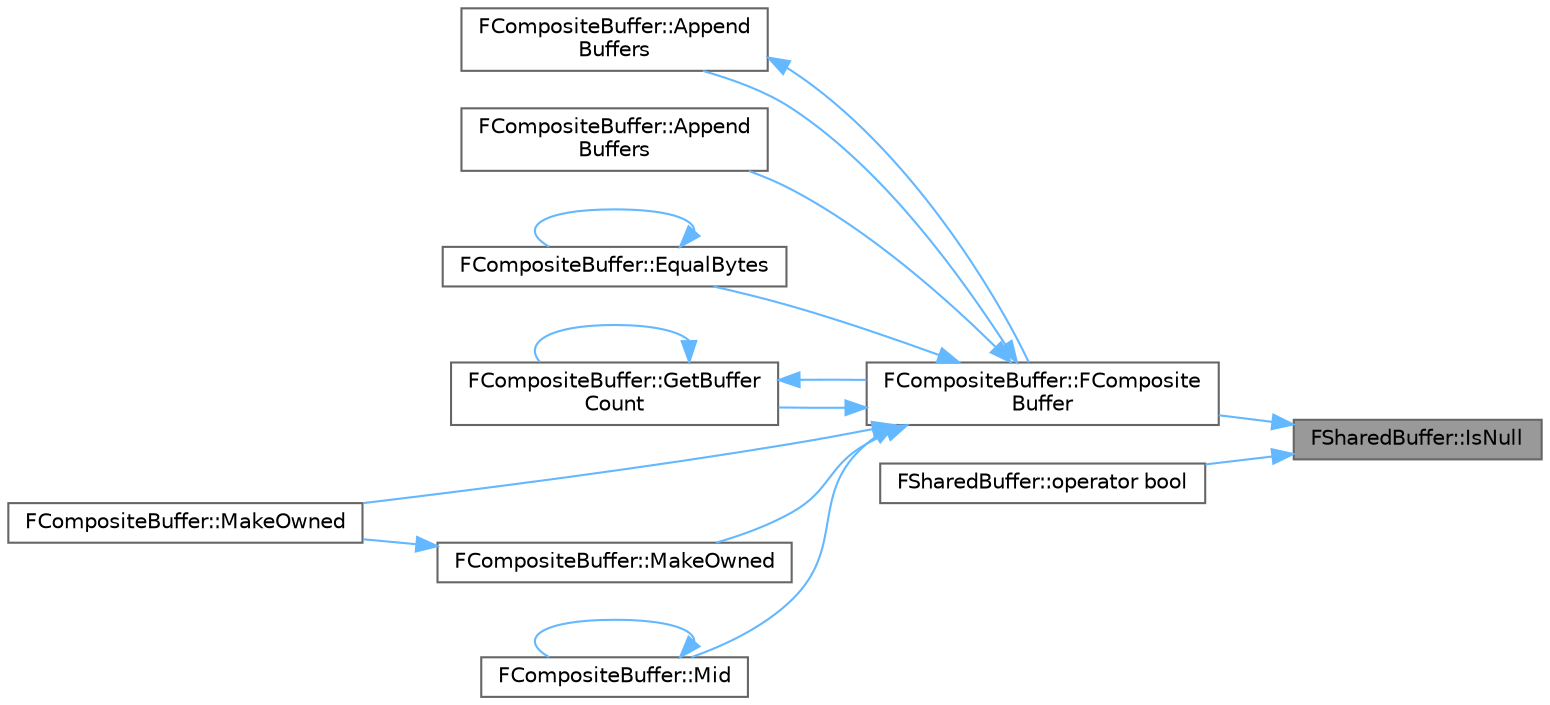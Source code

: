 digraph "FSharedBuffer::IsNull"
{
 // INTERACTIVE_SVG=YES
 // LATEX_PDF_SIZE
  bgcolor="transparent";
  edge [fontname=Helvetica,fontsize=10,labelfontname=Helvetica,labelfontsize=10];
  node [fontname=Helvetica,fontsize=10,shape=box,height=0.2,width=0.4];
  rankdir="RL";
  Node1 [id="Node000001",label="FSharedBuffer::IsNull",height=0.2,width=0.4,color="gray40", fillcolor="grey60", style="filled", fontcolor="black",tooltip="Returns true if this does not point to a buffer owner."];
  Node1 -> Node2 [id="edge1_Node000001_Node000002",dir="back",color="steelblue1",style="solid",tooltip=" "];
  Node2 [id="Node000002",label="FCompositeBuffer::FComposite\lBuffer",height=0.2,width=0.4,color="grey40", fillcolor="white", style="filled",URL="$d3/d5b/classFCompositeBuffer.html#a95bdc07341f882e13a0f2c4adacb9388",tooltip="Construct a composite buffer by concatenating the buffers."];
  Node2 -> Node3 [id="edge2_Node000002_Node000003",dir="back",color="steelblue1",style="solid",tooltip=" "];
  Node3 [id="Node000003",label="FCompositeBuffer::Append\lBuffers",height=0.2,width=0.4,color="grey40", fillcolor="white", style="filled",URL="$d3/d5b/classFCompositeBuffer.html#a28d66f1a9c7f5fac02d592de7e361a95",tooltip=" "];
  Node3 -> Node2 [id="edge3_Node000003_Node000002",dir="back",color="steelblue1",style="solid",tooltip=" "];
  Node2 -> Node4 [id="edge4_Node000002_Node000004",dir="back",color="steelblue1",style="solid",tooltip=" "];
  Node4 [id="Node000004",label="FCompositeBuffer::Append\lBuffers",height=0.2,width=0.4,color="grey40", fillcolor="white", style="filled",URL="$d3/d5b/classFCompositeBuffer.html#a5f0edb98606538b411a1b3b8c8030668",tooltip=" "];
  Node2 -> Node5 [id="edge5_Node000002_Node000005",dir="back",color="steelblue1",style="solid",tooltip=" "];
  Node5 [id="Node000005",label="FCompositeBuffer::EqualBytes",height=0.2,width=0.4,color="grey40", fillcolor="white", style="filled",URL="$d3/d5b/classFCompositeBuffer.html#a7851e3e09db07245cd326df262ca962c",tooltip="Returns true if the bytes of this buffer are equal to the bytes of the other buffer."];
  Node5 -> Node5 [id="edge6_Node000005_Node000005",dir="back",color="steelblue1",style="solid",tooltip=" "];
  Node2 -> Node6 [id="edge7_Node000002_Node000006",dir="back",color="steelblue1",style="solid",tooltip=" "];
  Node6 [id="Node000006",label="FCompositeBuffer::GetBuffer\lCount",height=0.2,width=0.4,color="grey40", fillcolor="white", style="filled",URL="$d3/d5b/classFCompositeBuffer.html#a50a263151779b90c6df329dcb9c3bc96",tooltip=" "];
  Node6 -> Node2 [id="edge8_Node000006_Node000002",dir="back",color="steelblue1",style="solid",tooltip=" "];
  Node6 -> Node6 [id="edge9_Node000006_Node000006",dir="back",color="steelblue1",style="solid",tooltip=" "];
  Node2 -> Node7 [id="edge10_Node000002_Node000007",dir="back",color="steelblue1",style="solid",tooltip=" "];
  Node7 [id="Node000007",label="FCompositeBuffer::MakeOwned",height=0.2,width=0.4,color="grey40", fillcolor="white", style="filled",URL="$d3/d5b/classFCompositeBuffer.html#a1afed62b3fb6e454ae7d1f2da8708a3a",tooltip=" "];
  Node2 -> Node8 [id="edge11_Node000002_Node000008",dir="back",color="steelblue1",style="solid",tooltip=" "];
  Node8 [id="Node000008",label="FCompositeBuffer::MakeOwned",height=0.2,width=0.4,color="grey40", fillcolor="white", style="filled",URL="$d3/d5b/classFCompositeBuffer.html#ac3c0cc4bf1af86a399612a31c20fdb71",tooltip="Returns a copy of the buffer where every segment is owned."];
  Node8 -> Node7 [id="edge12_Node000008_Node000007",dir="back",color="steelblue1",style="solid",tooltip=" "];
  Node2 -> Node9 [id="edge13_Node000002_Node000009",dir="back",color="steelblue1",style="solid",tooltip=" "];
  Node9 [id="Node000009",label="FCompositeBuffer::Mid",height=0.2,width=0.4,color="grey40", fillcolor="white", style="filled",URL="$d3/d5b/classFCompositeBuffer.html#a2c7943b9cb8be54d451af843da1cb7e8",tooltip="Returns the middle part of the buffer by taking the size starting at the offset."];
  Node9 -> Node9 [id="edge14_Node000009_Node000009",dir="back",color="steelblue1",style="solid",tooltip=" "];
  Node1 -> Node10 [id="edge15_Node000001_Node000010",dir="back",color="steelblue1",style="solid",tooltip=" "];
  Node10 [id="Node000010",label="FSharedBuffer::operator bool",height=0.2,width=0.4,color="grey40", fillcolor="white", style="filled",URL="$d5/d2c/classFSharedBuffer.html#a9a16a9a420764235a8e71d28462342aa",tooltip="Returns true if this points to a buffer owner."];
}
